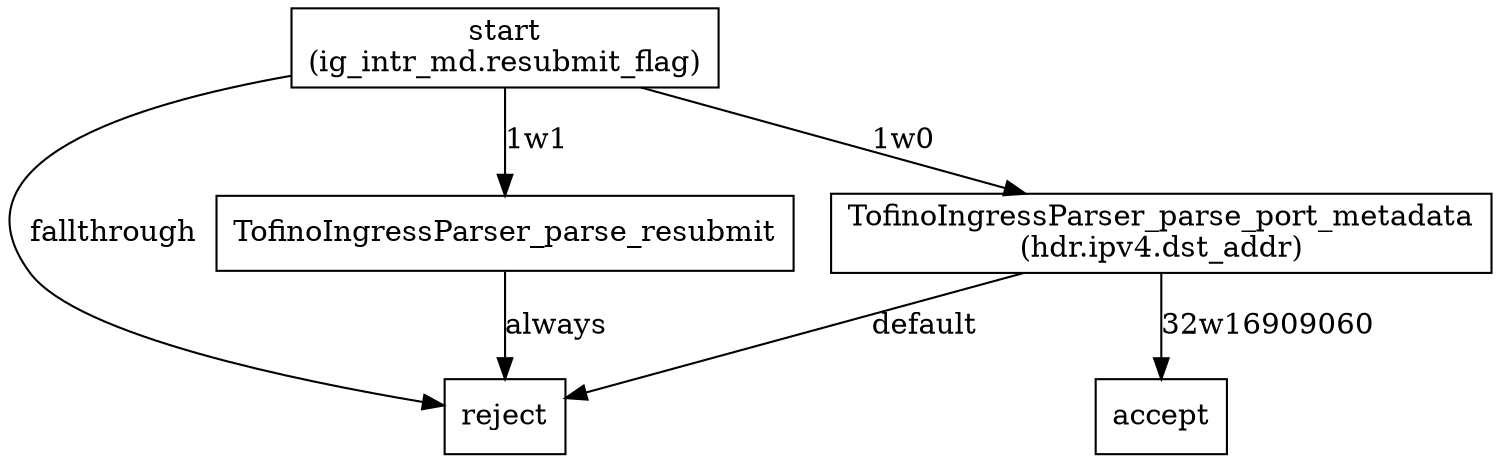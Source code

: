 digraph SwitchIngressParser{
start [shape=rectangle,label="start
(ig_intr_md.resubmit_flag)"]
TofinoIngressParser_parse_resubmit [shape=rectangle,label="TofinoIngressParser_parse_resubmit"]
TofinoIngressParser_parse_port_metadata [shape=rectangle,label="TofinoIngressParser_parse_port_metadata
(hdr.ipv4.dst_addr)"]
accept [shape=rectangle,label="accept"]
reject [shape=rectangle,label="reject"]
start -> TofinoIngressParser_parse_resubmit [label="1w1"]
start -> TofinoIngressParser_parse_port_metadata [label="1w0"]
start -> reject [label="fallthrough"]
TofinoIngressParser_parse_resubmit -> reject [label="always"]
TofinoIngressParser_parse_port_metadata -> accept [label="32w16909060"]
TofinoIngressParser_parse_port_metadata -> reject [label="default"]
}
